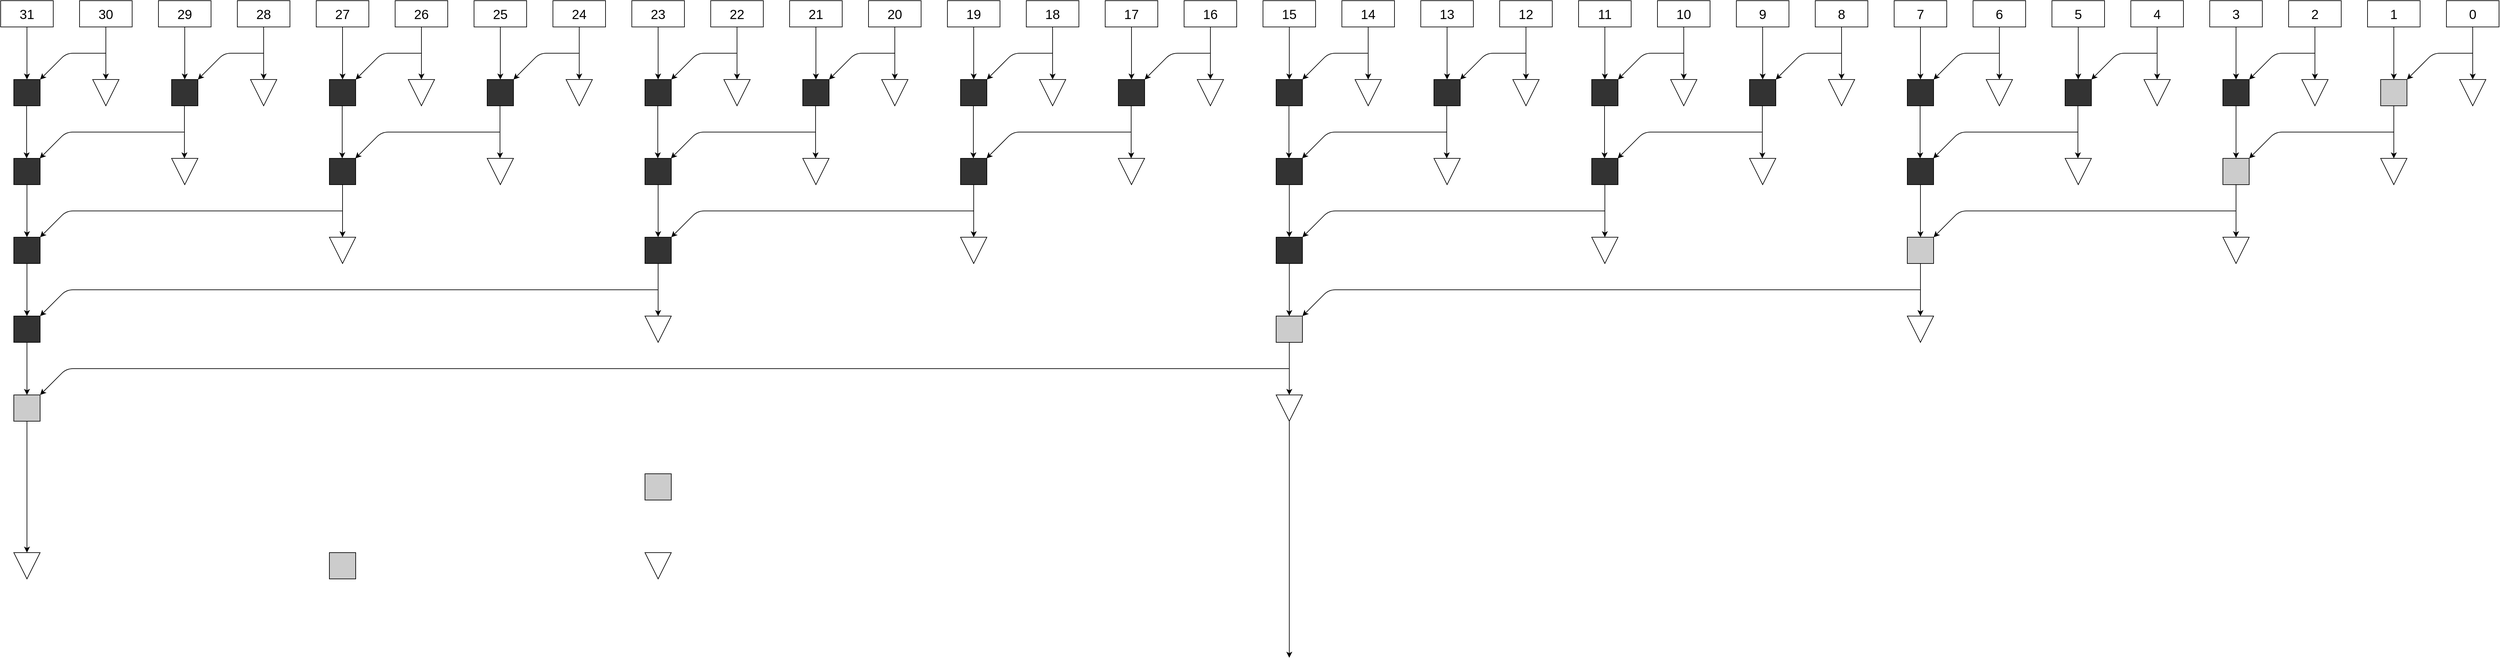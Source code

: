 <mxfile version="12.9.6" type="github">
  <diagram id="RCCBKHZfpEDbx3k7PhJU" name="Page-1">
    <mxGraphModel dx="4265" dy="457" grid="1" gridSize="10" guides="1" tooltips="1" connect="1" arrows="1" fold="1" page="1" pageScale="1" pageWidth="850" pageHeight="1100" math="0" shadow="0">
      <root>
        <mxCell id="0" />
        <mxCell id="1" parent="0" />
        <mxCell id="GLs9wwnoJWoWIzgxKCds-161" style="edgeStyle=orthogonalEdgeStyle;rounded=0;orthogonalLoop=1;jettySize=auto;html=1;exitX=0.5;exitY=1;exitDx=0;exitDy=0;entryX=0;entryY=0.5;entryDx=0;entryDy=0;fontSize=20;" edge="1" parent="1" source="GLs9wwnoJWoWIzgxKCds-2" target="GLs9wwnoJWoWIzgxKCds-4">
          <mxGeometry relative="1" as="geometry" />
        </mxCell>
        <mxCell id="GLs9wwnoJWoWIzgxKCds-2" value="0" style="rounded=0;whiteSpace=wrap;html=1;fontSize=20;" vertex="1" parent="1">
          <mxGeometry x="680" y="80" width="80" height="40" as="geometry" />
        </mxCell>
        <mxCell id="GLs9wwnoJWoWIzgxKCds-229" style="edgeStyle=orthogonalEdgeStyle;rounded=0;orthogonalLoop=1;jettySize=auto;html=1;exitX=0.5;exitY=1;exitDx=0;exitDy=0;fontSize=20;" edge="1" parent="1" source="GLs9wwnoJWoWIzgxKCds-3" target="GLs9wwnoJWoWIzgxKCds-109">
          <mxGeometry relative="1" as="geometry" />
        </mxCell>
        <mxCell id="GLs9wwnoJWoWIzgxKCds-3" value="" style="whiteSpace=wrap;html=1;aspect=fixed;fillColor=#CCCCCC;" vertex="1" parent="1">
          <mxGeometry x="580" y="200" width="40" height="40" as="geometry" />
        </mxCell>
        <mxCell id="GLs9wwnoJWoWIzgxKCds-4" value="" style="triangle;whiteSpace=wrap;html=1;direction=south;" vertex="1" parent="1">
          <mxGeometry x="700" y="200" width="40" height="40" as="geometry" />
        </mxCell>
        <mxCell id="GLs9wwnoJWoWIzgxKCds-230" style="edgeStyle=orthogonalEdgeStyle;rounded=0;orthogonalLoop=1;jettySize=auto;html=1;exitX=0.5;exitY=1;exitDx=0;exitDy=0;fontSize=20;" edge="1" parent="1" source="GLs9wwnoJWoWIzgxKCds-6" target="GLs9wwnoJWoWIzgxKCds-110">
          <mxGeometry relative="1" as="geometry" />
        </mxCell>
        <mxCell id="GLs9wwnoJWoWIzgxKCds-6" value="" style="whiteSpace=wrap;html=1;aspect=fixed;fillColor=#333333;" vertex="1" parent="1">
          <mxGeometry x="340" y="200" width="40" height="40" as="geometry" />
        </mxCell>
        <mxCell id="GLs9wwnoJWoWIzgxKCds-162" style="edgeStyle=orthogonalEdgeStyle;rounded=0;orthogonalLoop=1;jettySize=auto;html=1;exitX=0.5;exitY=1;exitDx=0;exitDy=0;entryX=0.5;entryY=0;entryDx=0;entryDy=0;fontSize=20;" edge="1" parent="1" source="GLs9wwnoJWoWIzgxKCds-12" target="GLs9wwnoJWoWIzgxKCds-3">
          <mxGeometry relative="1" as="geometry" />
        </mxCell>
        <mxCell id="GLs9wwnoJWoWIzgxKCds-12" value="1" style="rounded=0;whiteSpace=wrap;html=1;fontSize=20;" vertex="1" parent="1">
          <mxGeometry x="560" y="80" width="80" height="40" as="geometry" />
        </mxCell>
        <mxCell id="GLs9wwnoJWoWIzgxKCds-13" value="2" style="rounded=0;whiteSpace=wrap;html=1;fontSize=20;" vertex="1" parent="1">
          <mxGeometry x="440" y="80" width="80" height="40" as="geometry" />
        </mxCell>
        <mxCell id="GLs9wwnoJWoWIzgxKCds-14" value="3" style="rounded=0;whiteSpace=wrap;html=1;fontSize=20;" vertex="1" parent="1">
          <mxGeometry x="320" y="80" width="80" height="40" as="geometry" />
        </mxCell>
        <mxCell id="GLs9wwnoJWoWIzgxKCds-15" value="4" style="rounded=0;whiteSpace=wrap;html=1;fontSize=20;" vertex="1" parent="1">
          <mxGeometry x="200" y="80" width="80" height="40" as="geometry" />
        </mxCell>
        <mxCell id="GLs9wwnoJWoWIzgxKCds-16" value="5" style="rounded=0;whiteSpace=wrap;html=1;fontSize=20;" vertex="1" parent="1">
          <mxGeometry x="80" y="80" width="80" height="40" as="geometry" />
        </mxCell>
        <mxCell id="GLs9wwnoJWoWIzgxKCds-17" value="6" style="rounded=0;whiteSpace=wrap;html=1;fontSize=20;" vertex="1" parent="1">
          <mxGeometry x="-40" y="80" width="80" height="40" as="geometry" />
        </mxCell>
        <mxCell id="GLs9wwnoJWoWIzgxKCds-18" value="7" style="rounded=0;whiteSpace=wrap;html=1;fontSize=20;" vertex="1" parent="1">
          <mxGeometry x="-160" y="80" width="80" height="40" as="geometry" />
        </mxCell>
        <mxCell id="GLs9wwnoJWoWIzgxKCds-19" value="8" style="rounded=0;whiteSpace=wrap;html=1;fontSize=20;" vertex="1" parent="1">
          <mxGeometry x="-280" y="80" width="80" height="40" as="geometry" />
        </mxCell>
        <mxCell id="GLs9wwnoJWoWIzgxKCds-20" value="9" style="rounded=0;whiteSpace=wrap;html=1;fontSize=20;" vertex="1" parent="1">
          <mxGeometry x="-400" y="80" width="80" height="40" as="geometry" />
        </mxCell>
        <mxCell id="GLs9wwnoJWoWIzgxKCds-21" value="10" style="rounded=0;whiteSpace=wrap;html=1;fontSize=20;" vertex="1" parent="1">
          <mxGeometry x="-520" y="80" width="80" height="40" as="geometry" />
        </mxCell>
        <mxCell id="GLs9wwnoJWoWIzgxKCds-22" value="11" style="rounded=0;whiteSpace=wrap;html=1;fontSize=20;" vertex="1" parent="1">
          <mxGeometry x="-640" y="80" width="80" height="40" as="geometry" />
        </mxCell>
        <mxCell id="GLs9wwnoJWoWIzgxKCds-23" value="12" style="rounded=0;whiteSpace=wrap;html=1;fontSize=20;" vertex="1" parent="1">
          <mxGeometry x="-760" y="80" width="80" height="40" as="geometry" />
        </mxCell>
        <mxCell id="GLs9wwnoJWoWIzgxKCds-24" value="13" style="rounded=0;whiteSpace=wrap;html=1;fontSize=20;" vertex="1" parent="1">
          <mxGeometry x="-880" y="80" width="80" height="40" as="geometry" />
        </mxCell>
        <mxCell id="GLs9wwnoJWoWIzgxKCds-25" value="14" style="rounded=0;whiteSpace=wrap;html=1;fontSize=20;" vertex="1" parent="1">
          <mxGeometry x="-1000" y="80" width="80" height="40" as="geometry" />
        </mxCell>
        <mxCell id="GLs9wwnoJWoWIzgxKCds-26" value="15" style="rounded=0;whiteSpace=wrap;html=1;fontSize=20;" vertex="1" parent="1">
          <mxGeometry x="-1120" y="80" width="80" height="40" as="geometry" />
        </mxCell>
        <mxCell id="GLs9wwnoJWoWIzgxKCds-27" value="16" style="rounded=0;whiteSpace=wrap;html=1;fontSize=20;" vertex="1" parent="1">
          <mxGeometry x="-1240" y="80" width="80" height="40" as="geometry" />
        </mxCell>
        <mxCell id="GLs9wwnoJWoWIzgxKCds-28" value="17" style="rounded=0;whiteSpace=wrap;html=1;fontSize=20;" vertex="1" parent="1">
          <mxGeometry x="-1360" y="80" width="80" height="40" as="geometry" />
        </mxCell>
        <mxCell id="GLs9wwnoJWoWIzgxKCds-29" value="18" style="rounded=0;whiteSpace=wrap;html=1;fontSize=20;" vertex="1" parent="1">
          <mxGeometry x="-1480" y="80" width="80" height="40" as="geometry" />
        </mxCell>
        <mxCell id="GLs9wwnoJWoWIzgxKCds-30" value="19" style="rounded=0;whiteSpace=wrap;html=1;fontSize=20;" vertex="1" parent="1">
          <mxGeometry x="-1600" y="80" width="80" height="40" as="geometry" />
        </mxCell>
        <mxCell id="GLs9wwnoJWoWIzgxKCds-31" value="20" style="rounded=0;whiteSpace=wrap;html=1;fontSize=20;" vertex="1" parent="1">
          <mxGeometry x="-1720" y="80" width="80" height="40" as="geometry" />
        </mxCell>
        <mxCell id="GLs9wwnoJWoWIzgxKCds-32" value="21" style="rounded=0;whiteSpace=wrap;html=1;fontSize=20;" vertex="1" parent="1">
          <mxGeometry x="-1840" y="80" width="80" height="40" as="geometry" />
        </mxCell>
        <mxCell id="GLs9wwnoJWoWIzgxKCds-33" value="22" style="rounded=0;whiteSpace=wrap;html=1;fontSize=20;" vertex="1" parent="1">
          <mxGeometry x="-1960" y="80" width="80" height="40" as="geometry" />
        </mxCell>
        <mxCell id="GLs9wwnoJWoWIzgxKCds-34" value="23" style="rounded=0;whiteSpace=wrap;html=1;fontSize=20;" vertex="1" parent="1">
          <mxGeometry x="-2080" y="80" width="80" height="40" as="geometry" />
        </mxCell>
        <mxCell id="GLs9wwnoJWoWIzgxKCds-35" value="24" style="rounded=0;whiteSpace=wrap;html=1;fontSize=20;" vertex="1" parent="1">
          <mxGeometry x="-2200" y="80" width="80" height="40" as="geometry" />
        </mxCell>
        <mxCell id="GLs9wwnoJWoWIzgxKCds-36" value="25" style="rounded=0;whiteSpace=wrap;html=1;fontSize=20;" vertex="1" parent="1">
          <mxGeometry x="-2320" y="80" width="80" height="40" as="geometry" />
        </mxCell>
        <mxCell id="GLs9wwnoJWoWIzgxKCds-37" value="26" style="rounded=0;whiteSpace=wrap;html=1;fontSize=20;" vertex="1" parent="1">
          <mxGeometry x="-2440" y="80" width="80" height="40" as="geometry" />
        </mxCell>
        <mxCell id="GLs9wwnoJWoWIzgxKCds-38" value="27" style="rounded=0;whiteSpace=wrap;html=1;fontSize=20;" vertex="1" parent="1">
          <mxGeometry x="-2560" y="80" width="80" height="40" as="geometry" />
        </mxCell>
        <mxCell id="GLs9wwnoJWoWIzgxKCds-39" value="28" style="rounded=0;whiteSpace=wrap;html=1;fontSize=20;" vertex="1" parent="1">
          <mxGeometry x="-2680" y="80" width="80" height="40" as="geometry" />
        </mxCell>
        <mxCell id="GLs9wwnoJWoWIzgxKCds-40" value="29" style="rounded=0;whiteSpace=wrap;html=1;fontSize=20;" vertex="1" parent="1">
          <mxGeometry x="-2800" y="80" width="80" height="40" as="geometry" />
        </mxCell>
        <mxCell id="GLs9wwnoJWoWIzgxKCds-41" value="30" style="rounded=0;whiteSpace=wrap;html=1;fontSize=20;" vertex="1" parent="1">
          <mxGeometry x="-2920" y="80" width="80" height="40" as="geometry" />
        </mxCell>
        <mxCell id="GLs9wwnoJWoWIzgxKCds-42" value="31" style="rounded=0;whiteSpace=wrap;html=1;fontSize=20;" vertex="1" parent="1">
          <mxGeometry x="-3040" y="80" width="80" height="40" as="geometry" />
        </mxCell>
        <mxCell id="GLs9wwnoJWoWIzgxKCds-76" value="" style="triangle;whiteSpace=wrap;html=1;direction=south;" vertex="1" parent="1">
          <mxGeometry x="460" y="200" width="40" height="40" as="geometry" />
        </mxCell>
        <mxCell id="GLs9wwnoJWoWIzgxKCds-77" value="" style="whiteSpace=wrap;html=1;aspect=fixed;fillColor=#333333;" vertex="1" parent="1">
          <mxGeometry x="100" y="200" width="40" height="40" as="geometry" />
        </mxCell>
        <mxCell id="GLs9wwnoJWoWIzgxKCds-78" value="" style="triangle;whiteSpace=wrap;html=1;direction=south;" vertex="1" parent="1">
          <mxGeometry x="220" y="200" width="40" height="40" as="geometry" />
        </mxCell>
        <mxCell id="GLs9wwnoJWoWIzgxKCds-79" value="" style="whiteSpace=wrap;html=1;aspect=fixed;fillColor=#333333;" vertex="1" parent="1">
          <mxGeometry x="-140" y="200" width="40" height="40" as="geometry" />
        </mxCell>
        <mxCell id="GLs9wwnoJWoWIzgxKCds-80" value="" style="triangle;whiteSpace=wrap;html=1;direction=south;" vertex="1" parent="1">
          <mxGeometry x="-20" y="200" width="40" height="40" as="geometry" />
        </mxCell>
        <mxCell id="GLs9wwnoJWoWIzgxKCds-81" value="" style="whiteSpace=wrap;html=1;aspect=fixed;fillColor=#333333;" vertex="1" parent="1">
          <mxGeometry x="-380" y="200" width="40" height="40" as="geometry" />
        </mxCell>
        <mxCell id="GLs9wwnoJWoWIzgxKCds-82" value="" style="triangle;whiteSpace=wrap;html=1;direction=south;" vertex="1" parent="1">
          <mxGeometry x="-260" y="200" width="40" height="40" as="geometry" />
        </mxCell>
        <mxCell id="GLs9wwnoJWoWIzgxKCds-83" value="" style="whiteSpace=wrap;html=1;aspect=fixed;fillColor=#333333;" vertex="1" parent="1">
          <mxGeometry x="-620" y="200" width="40" height="40" as="geometry" />
        </mxCell>
        <mxCell id="GLs9wwnoJWoWIzgxKCds-84" value="" style="triangle;whiteSpace=wrap;html=1;direction=south;" vertex="1" parent="1">
          <mxGeometry x="-500" y="200" width="40" height="40" as="geometry" />
        </mxCell>
        <mxCell id="GLs9wwnoJWoWIzgxKCds-85" value="" style="whiteSpace=wrap;html=1;aspect=fixed;fillColor=#333333;" vertex="1" parent="1">
          <mxGeometry x="-860" y="200" width="40" height="40" as="geometry" />
        </mxCell>
        <mxCell id="GLs9wwnoJWoWIzgxKCds-86" value="" style="triangle;whiteSpace=wrap;html=1;direction=south;" vertex="1" parent="1">
          <mxGeometry x="-740" y="200" width="40" height="40" as="geometry" />
        </mxCell>
        <mxCell id="GLs9wwnoJWoWIzgxKCds-87" value="" style="whiteSpace=wrap;html=1;aspect=fixed;fillColor=#333333;" vertex="1" parent="1">
          <mxGeometry x="-1100" y="200" width="40" height="40" as="geometry" />
        </mxCell>
        <mxCell id="GLs9wwnoJWoWIzgxKCds-88" value="" style="triangle;whiteSpace=wrap;html=1;direction=south;" vertex="1" parent="1">
          <mxGeometry x="-980" y="200" width="40" height="40" as="geometry" />
        </mxCell>
        <mxCell id="GLs9wwnoJWoWIzgxKCds-89" value="" style="whiteSpace=wrap;html=1;aspect=fixed;fillColor=#333333;" vertex="1" parent="1">
          <mxGeometry x="-1340" y="200" width="40" height="40" as="geometry" />
        </mxCell>
        <mxCell id="GLs9wwnoJWoWIzgxKCds-90" value="" style="triangle;whiteSpace=wrap;html=1;direction=south;" vertex="1" parent="1">
          <mxGeometry x="-1220" y="200" width="40" height="40" as="geometry" />
        </mxCell>
        <mxCell id="GLs9wwnoJWoWIzgxKCds-91" value="" style="whiteSpace=wrap;html=1;aspect=fixed;fillColor=#333333;" vertex="1" parent="1">
          <mxGeometry x="-1580" y="200" width="40" height="40" as="geometry" />
        </mxCell>
        <mxCell id="GLs9wwnoJWoWIzgxKCds-92" value="" style="triangle;whiteSpace=wrap;html=1;direction=south;" vertex="1" parent="1">
          <mxGeometry x="-1460" y="200" width="40" height="40" as="geometry" />
        </mxCell>
        <mxCell id="GLs9wwnoJWoWIzgxKCds-93" value="" style="whiteSpace=wrap;html=1;aspect=fixed;fillColor=#333333;" vertex="1" parent="1">
          <mxGeometry x="-1820" y="200" width="40" height="40" as="geometry" />
        </mxCell>
        <mxCell id="GLs9wwnoJWoWIzgxKCds-94" value="" style="triangle;whiteSpace=wrap;html=1;direction=south;" vertex="1" parent="1">
          <mxGeometry x="-1700" y="200" width="40" height="40" as="geometry" />
        </mxCell>
        <mxCell id="GLs9wwnoJWoWIzgxKCds-95" value="" style="whiteSpace=wrap;html=1;aspect=fixed;fillColor=#333333;" vertex="1" parent="1">
          <mxGeometry x="-2060" y="200" width="40" height="40" as="geometry" />
        </mxCell>
        <mxCell id="GLs9wwnoJWoWIzgxKCds-96" value="" style="triangle;whiteSpace=wrap;html=1;direction=south;" vertex="1" parent="1">
          <mxGeometry x="-1940" y="200" width="40" height="40" as="geometry" />
        </mxCell>
        <mxCell id="GLs9wwnoJWoWIzgxKCds-97" value="" style="whiteSpace=wrap;html=1;aspect=fixed;fillColor=#333333;" vertex="1" parent="1">
          <mxGeometry x="-2300" y="200" width="40" height="40" as="geometry" />
        </mxCell>
        <mxCell id="GLs9wwnoJWoWIzgxKCds-98" value="" style="triangle;whiteSpace=wrap;html=1;direction=south;" vertex="1" parent="1">
          <mxGeometry x="-2180" y="200" width="40" height="40" as="geometry" />
        </mxCell>
        <mxCell id="GLs9wwnoJWoWIzgxKCds-99" value="" style="whiteSpace=wrap;html=1;aspect=fixed;fillColor=#333333;" vertex="1" parent="1">
          <mxGeometry x="-2540" y="200" width="40" height="40" as="geometry" />
        </mxCell>
        <mxCell id="GLs9wwnoJWoWIzgxKCds-100" value="" style="triangle;whiteSpace=wrap;html=1;direction=south;" vertex="1" parent="1">
          <mxGeometry x="-2420" y="200" width="40" height="40" as="geometry" />
        </mxCell>
        <mxCell id="GLs9wwnoJWoWIzgxKCds-101" value="" style="whiteSpace=wrap;html=1;aspect=fixed;fillColor=#333333;" vertex="1" parent="1">
          <mxGeometry x="-2780" y="200" width="40" height="40" as="geometry" />
        </mxCell>
        <mxCell id="GLs9wwnoJWoWIzgxKCds-102" value="" style="triangle;whiteSpace=wrap;html=1;direction=south;" vertex="1" parent="1">
          <mxGeometry x="-2660" y="200" width="40" height="40" as="geometry" />
        </mxCell>
        <mxCell id="GLs9wwnoJWoWIzgxKCds-103" value="" style="whiteSpace=wrap;html=1;aspect=fixed;fillColor=#333333;" vertex="1" parent="1">
          <mxGeometry x="-3020" y="200" width="40" height="40" as="geometry" />
        </mxCell>
        <mxCell id="GLs9wwnoJWoWIzgxKCds-104" value="" style="triangle;whiteSpace=wrap;html=1;direction=south;" vertex="1" parent="1">
          <mxGeometry x="-2900" y="200" width="40" height="40" as="geometry" />
        </mxCell>
        <mxCell id="GLs9wwnoJWoWIzgxKCds-109" value="" style="triangle;whiteSpace=wrap;html=1;direction=south;" vertex="1" parent="1">
          <mxGeometry x="580" y="320" width="40" height="40" as="geometry" />
        </mxCell>
        <mxCell id="GLs9wwnoJWoWIzgxKCds-260" style="edgeStyle=orthogonalEdgeStyle;rounded=0;orthogonalLoop=1;jettySize=auto;html=1;exitX=0.5;exitY=1;exitDx=0;exitDy=0;entryX=0;entryY=0.5;entryDx=0;entryDy=0;fontSize=20;" edge="1" parent="1" source="GLs9wwnoJWoWIzgxKCds-110" target="GLs9wwnoJWoWIzgxKCds-221">
          <mxGeometry relative="1" as="geometry" />
        </mxCell>
        <mxCell id="GLs9wwnoJWoWIzgxKCds-110" value="" style="whiteSpace=wrap;html=1;aspect=fixed;fillColor=#CCCCCC;" vertex="1" parent="1">
          <mxGeometry x="340" y="320" width="40" height="40" as="geometry" />
        </mxCell>
        <mxCell id="GLs9wwnoJWoWIzgxKCds-111" value="" style="triangle;whiteSpace=wrap;html=1;direction=south;" vertex="1" parent="1">
          <mxGeometry x="100" y="320" width="40" height="40" as="geometry" />
        </mxCell>
        <mxCell id="GLs9wwnoJWoWIzgxKCds-259" style="edgeStyle=orthogonalEdgeStyle;rounded=0;orthogonalLoop=1;jettySize=auto;html=1;exitX=0.5;exitY=1;exitDx=0;exitDy=0;entryX=0.5;entryY=0;entryDx=0;entryDy=0;fontSize=20;" edge="1" parent="1" source="GLs9wwnoJWoWIzgxKCds-112" target="GLs9wwnoJWoWIzgxKCds-222">
          <mxGeometry relative="1" as="geometry" />
        </mxCell>
        <mxCell id="GLs9wwnoJWoWIzgxKCds-112" value="" style="whiteSpace=wrap;html=1;aspect=fixed;fillColor=#333333;" vertex="1" parent="1">
          <mxGeometry x="-140" y="320" width="40" height="40" as="geometry" />
        </mxCell>
        <mxCell id="GLs9wwnoJWoWIzgxKCds-163" value="" style="endArrow=classic;html=1;fontSize=20;entryX=1;entryY=0;entryDx=0;entryDy=0;" edge="1" parent="1" target="GLs9wwnoJWoWIzgxKCds-3">
          <mxGeometry width="50" height="50" relative="1" as="geometry">
            <mxPoint x="720" y="160" as="sourcePoint" />
            <mxPoint x="700" y="250" as="targetPoint" />
            <Array as="points">
              <mxPoint x="660" y="160" />
            </Array>
          </mxGeometry>
        </mxCell>
        <mxCell id="GLs9wwnoJWoWIzgxKCds-164" style="edgeStyle=orthogonalEdgeStyle;rounded=0;orthogonalLoop=1;jettySize=auto;html=1;exitX=0.5;exitY=1;exitDx=0;exitDy=0;entryX=0;entryY=0.5;entryDx=0;entryDy=0;fontSize=20;" edge="1" parent="1">
          <mxGeometry relative="1" as="geometry">
            <mxPoint x="480" y="120" as="sourcePoint" />
            <mxPoint x="480" y="200" as="targetPoint" />
          </mxGeometry>
        </mxCell>
        <mxCell id="GLs9wwnoJWoWIzgxKCds-165" style="edgeStyle=orthogonalEdgeStyle;rounded=0;orthogonalLoop=1;jettySize=auto;html=1;exitX=0.5;exitY=1;exitDx=0;exitDy=0;entryX=0.5;entryY=0;entryDx=0;entryDy=0;fontSize=20;" edge="1" parent="1">
          <mxGeometry relative="1" as="geometry">
            <mxPoint x="360" y="120" as="sourcePoint" />
            <mxPoint x="360" y="200" as="targetPoint" />
          </mxGeometry>
        </mxCell>
        <mxCell id="GLs9wwnoJWoWIzgxKCds-166" value="" style="endArrow=classic;html=1;fontSize=20;entryX=1;entryY=0;entryDx=0;entryDy=0;" edge="1" parent="1">
          <mxGeometry width="50" height="50" relative="1" as="geometry">
            <mxPoint x="480" y="160" as="sourcePoint" />
            <mxPoint x="380" y="200" as="targetPoint" />
            <Array as="points">
              <mxPoint x="420" y="160" />
            </Array>
          </mxGeometry>
        </mxCell>
        <mxCell id="GLs9wwnoJWoWIzgxKCds-167" style="edgeStyle=orthogonalEdgeStyle;rounded=0;orthogonalLoop=1;jettySize=auto;html=1;exitX=0.5;exitY=1;exitDx=0;exitDy=0;entryX=0;entryY=0.5;entryDx=0;entryDy=0;fontSize=20;" edge="1" parent="1">
          <mxGeometry relative="1" as="geometry">
            <mxPoint x="240" y="120" as="sourcePoint" />
            <mxPoint x="240" y="200" as="targetPoint" />
          </mxGeometry>
        </mxCell>
        <mxCell id="GLs9wwnoJWoWIzgxKCds-168" style="edgeStyle=orthogonalEdgeStyle;rounded=0;orthogonalLoop=1;jettySize=auto;html=1;exitX=0.5;exitY=1;exitDx=0;exitDy=0;entryX=0.5;entryY=0;entryDx=0;entryDy=0;fontSize=20;" edge="1" parent="1">
          <mxGeometry relative="1" as="geometry">
            <mxPoint x="120" y="120" as="sourcePoint" />
            <mxPoint x="120" y="200" as="targetPoint" />
          </mxGeometry>
        </mxCell>
        <mxCell id="GLs9wwnoJWoWIzgxKCds-169" value="" style="endArrow=classic;html=1;fontSize=20;entryX=1;entryY=0;entryDx=0;entryDy=0;" edge="1" parent="1">
          <mxGeometry width="50" height="50" relative="1" as="geometry">
            <mxPoint x="240" y="160" as="sourcePoint" />
            <mxPoint x="140" y="200" as="targetPoint" />
            <Array as="points">
              <mxPoint x="180" y="160" />
            </Array>
          </mxGeometry>
        </mxCell>
        <mxCell id="GLs9wwnoJWoWIzgxKCds-170" style="edgeStyle=orthogonalEdgeStyle;rounded=0;orthogonalLoop=1;jettySize=auto;html=1;exitX=0.5;exitY=1;exitDx=0;exitDy=0;entryX=0;entryY=0.5;entryDx=0;entryDy=0;fontSize=20;" edge="1" parent="1">
          <mxGeometry relative="1" as="geometry">
            <mxPoint y="120" as="sourcePoint" />
            <mxPoint y="200" as="targetPoint" />
          </mxGeometry>
        </mxCell>
        <mxCell id="GLs9wwnoJWoWIzgxKCds-171" style="edgeStyle=orthogonalEdgeStyle;rounded=0;orthogonalLoop=1;jettySize=auto;html=1;exitX=0.5;exitY=1;exitDx=0;exitDy=0;entryX=0.5;entryY=0;entryDx=0;entryDy=0;fontSize=20;" edge="1" parent="1">
          <mxGeometry relative="1" as="geometry">
            <mxPoint x="-120.0" y="120" as="sourcePoint" />
            <mxPoint x="-120.0" y="200" as="targetPoint" />
          </mxGeometry>
        </mxCell>
        <mxCell id="GLs9wwnoJWoWIzgxKCds-172" value="" style="endArrow=classic;html=1;fontSize=20;entryX=1;entryY=0;entryDx=0;entryDy=0;" edge="1" parent="1">
          <mxGeometry width="50" height="50" relative="1" as="geometry">
            <mxPoint y="160" as="sourcePoint" />
            <mxPoint x="-100.0" y="200" as="targetPoint" />
            <Array as="points">
              <mxPoint x="-60" y="160" />
            </Array>
          </mxGeometry>
        </mxCell>
        <mxCell id="GLs9wwnoJWoWIzgxKCds-173" style="edgeStyle=orthogonalEdgeStyle;rounded=0;orthogonalLoop=1;jettySize=auto;html=1;exitX=0.5;exitY=1;exitDx=0;exitDy=0;entryX=0;entryY=0.5;entryDx=0;entryDy=0;fontSize=20;" edge="1" parent="1">
          <mxGeometry relative="1" as="geometry">
            <mxPoint x="-240" y="120" as="sourcePoint" />
            <mxPoint x="-240" y="200" as="targetPoint" />
          </mxGeometry>
        </mxCell>
        <mxCell id="GLs9wwnoJWoWIzgxKCds-174" style="edgeStyle=orthogonalEdgeStyle;rounded=0;orthogonalLoop=1;jettySize=auto;html=1;exitX=0.5;exitY=1;exitDx=0;exitDy=0;entryX=0.5;entryY=0;entryDx=0;entryDy=0;fontSize=20;" edge="1" parent="1">
          <mxGeometry relative="1" as="geometry">
            <mxPoint x="-360.0" y="120" as="sourcePoint" />
            <mxPoint x="-360.0" y="200" as="targetPoint" />
          </mxGeometry>
        </mxCell>
        <mxCell id="GLs9wwnoJWoWIzgxKCds-175" value="" style="endArrow=classic;html=1;fontSize=20;entryX=1;entryY=0;entryDx=0;entryDy=0;" edge="1" parent="1">
          <mxGeometry width="50" height="50" relative="1" as="geometry">
            <mxPoint x="-240" y="160" as="sourcePoint" />
            <mxPoint x="-340.0" y="200" as="targetPoint" />
            <Array as="points">
              <mxPoint x="-300" y="160" />
            </Array>
          </mxGeometry>
        </mxCell>
        <mxCell id="GLs9wwnoJWoWIzgxKCds-176" style="edgeStyle=orthogonalEdgeStyle;rounded=0;orthogonalLoop=1;jettySize=auto;html=1;exitX=0.5;exitY=1;exitDx=0;exitDy=0;entryX=0;entryY=0.5;entryDx=0;entryDy=0;fontSize=20;" edge="1" parent="1">
          <mxGeometry relative="1" as="geometry">
            <mxPoint x="-480" y="120" as="sourcePoint" />
            <mxPoint x="-480" y="200" as="targetPoint" />
          </mxGeometry>
        </mxCell>
        <mxCell id="GLs9wwnoJWoWIzgxKCds-177" style="edgeStyle=orthogonalEdgeStyle;rounded=0;orthogonalLoop=1;jettySize=auto;html=1;exitX=0.5;exitY=1;exitDx=0;exitDy=0;entryX=0.5;entryY=0;entryDx=0;entryDy=0;fontSize=20;" edge="1" parent="1">
          <mxGeometry relative="1" as="geometry">
            <mxPoint x="-600.0" y="120" as="sourcePoint" />
            <mxPoint x="-600.0" y="200" as="targetPoint" />
          </mxGeometry>
        </mxCell>
        <mxCell id="GLs9wwnoJWoWIzgxKCds-178" value="" style="endArrow=classic;html=1;fontSize=20;entryX=1;entryY=0;entryDx=0;entryDy=0;" edge="1" parent="1">
          <mxGeometry width="50" height="50" relative="1" as="geometry">
            <mxPoint x="-480" y="160" as="sourcePoint" />
            <mxPoint x="-580.0" y="200" as="targetPoint" />
            <Array as="points">
              <mxPoint x="-540" y="160" />
            </Array>
          </mxGeometry>
        </mxCell>
        <mxCell id="GLs9wwnoJWoWIzgxKCds-179" style="edgeStyle=orthogonalEdgeStyle;rounded=0;orthogonalLoop=1;jettySize=auto;html=1;exitX=0.5;exitY=1;exitDx=0;exitDy=0;entryX=0;entryY=0.5;entryDx=0;entryDy=0;fontSize=20;" edge="1" parent="1">
          <mxGeometry relative="1" as="geometry">
            <mxPoint x="-720" y="120" as="sourcePoint" />
            <mxPoint x="-720" y="200" as="targetPoint" />
          </mxGeometry>
        </mxCell>
        <mxCell id="GLs9wwnoJWoWIzgxKCds-180" style="edgeStyle=orthogonalEdgeStyle;rounded=0;orthogonalLoop=1;jettySize=auto;html=1;exitX=0.5;exitY=1;exitDx=0;exitDy=0;entryX=0.5;entryY=0;entryDx=0;entryDy=0;fontSize=20;" edge="1" parent="1">
          <mxGeometry relative="1" as="geometry">
            <mxPoint x="-840.0" y="120" as="sourcePoint" />
            <mxPoint x="-840.0" y="200" as="targetPoint" />
          </mxGeometry>
        </mxCell>
        <mxCell id="GLs9wwnoJWoWIzgxKCds-181" value="" style="endArrow=classic;html=1;fontSize=20;entryX=1;entryY=0;entryDx=0;entryDy=0;" edge="1" parent="1">
          <mxGeometry width="50" height="50" relative="1" as="geometry">
            <mxPoint x="-720" y="160" as="sourcePoint" />
            <mxPoint x="-820.0" y="200" as="targetPoint" />
            <Array as="points">
              <mxPoint x="-780" y="160" />
            </Array>
          </mxGeometry>
        </mxCell>
        <mxCell id="GLs9wwnoJWoWIzgxKCds-182" style="edgeStyle=orthogonalEdgeStyle;rounded=0;orthogonalLoop=1;jettySize=auto;html=1;exitX=0.5;exitY=1;exitDx=0;exitDy=0;entryX=0;entryY=0.5;entryDx=0;entryDy=0;fontSize=20;" edge="1" parent="1">
          <mxGeometry relative="1" as="geometry">
            <mxPoint x="-2160" y="120" as="sourcePoint" />
            <mxPoint x="-2160" y="200" as="targetPoint" />
          </mxGeometry>
        </mxCell>
        <mxCell id="GLs9wwnoJWoWIzgxKCds-183" style="edgeStyle=orthogonalEdgeStyle;rounded=0;orthogonalLoop=1;jettySize=auto;html=1;exitX=0.5;exitY=1;exitDx=0;exitDy=0;entryX=0.5;entryY=0;entryDx=0;entryDy=0;fontSize=20;" edge="1" parent="1">
          <mxGeometry relative="1" as="geometry">
            <mxPoint x="-2280" y="120" as="sourcePoint" />
            <mxPoint x="-2280" y="200" as="targetPoint" />
          </mxGeometry>
        </mxCell>
        <mxCell id="GLs9wwnoJWoWIzgxKCds-184" value="" style="endArrow=classic;html=1;fontSize=20;entryX=1;entryY=0;entryDx=0;entryDy=0;" edge="1" parent="1">
          <mxGeometry width="50" height="50" relative="1" as="geometry">
            <mxPoint x="-2160" y="160" as="sourcePoint" />
            <mxPoint x="-2260" y="200" as="targetPoint" />
            <Array as="points">
              <mxPoint x="-2220" y="160" />
            </Array>
          </mxGeometry>
        </mxCell>
        <mxCell id="GLs9wwnoJWoWIzgxKCds-185" style="edgeStyle=orthogonalEdgeStyle;rounded=0;orthogonalLoop=1;jettySize=auto;html=1;exitX=0.5;exitY=1;exitDx=0;exitDy=0;entryX=0;entryY=0.5;entryDx=0;entryDy=0;fontSize=20;" edge="1" parent="1">
          <mxGeometry relative="1" as="geometry">
            <mxPoint x="-2400" y="120" as="sourcePoint" />
            <mxPoint x="-2400" y="200" as="targetPoint" />
          </mxGeometry>
        </mxCell>
        <mxCell id="GLs9wwnoJWoWIzgxKCds-186" style="edgeStyle=orthogonalEdgeStyle;rounded=0;orthogonalLoop=1;jettySize=auto;html=1;exitX=0.5;exitY=1;exitDx=0;exitDy=0;entryX=0.5;entryY=0;entryDx=0;entryDy=0;fontSize=20;" edge="1" parent="1">
          <mxGeometry relative="1" as="geometry">
            <mxPoint x="-2520" y="120" as="sourcePoint" />
            <mxPoint x="-2520" y="200" as="targetPoint" />
          </mxGeometry>
        </mxCell>
        <mxCell id="GLs9wwnoJWoWIzgxKCds-187" value="" style="endArrow=classic;html=1;fontSize=20;entryX=1;entryY=0;entryDx=0;entryDy=0;" edge="1" parent="1">
          <mxGeometry width="50" height="50" relative="1" as="geometry">
            <mxPoint x="-2400" y="160" as="sourcePoint" />
            <mxPoint x="-2500" y="200" as="targetPoint" />
            <Array as="points">
              <mxPoint x="-2460" y="160" />
            </Array>
          </mxGeometry>
        </mxCell>
        <mxCell id="GLs9wwnoJWoWIzgxKCds-188" style="edgeStyle=orthogonalEdgeStyle;rounded=0;orthogonalLoop=1;jettySize=auto;html=1;exitX=0.5;exitY=1;exitDx=0;exitDy=0;entryX=0;entryY=0.5;entryDx=0;entryDy=0;fontSize=20;" edge="1" parent="1">
          <mxGeometry relative="1" as="geometry">
            <mxPoint x="-2640" y="120" as="sourcePoint" />
            <mxPoint x="-2640" y="200" as="targetPoint" />
          </mxGeometry>
        </mxCell>
        <mxCell id="GLs9wwnoJWoWIzgxKCds-189" style="edgeStyle=orthogonalEdgeStyle;rounded=0;orthogonalLoop=1;jettySize=auto;html=1;exitX=0.5;exitY=1;exitDx=0;exitDy=0;entryX=0.5;entryY=0;entryDx=0;entryDy=0;fontSize=20;" edge="1" parent="1">
          <mxGeometry relative="1" as="geometry">
            <mxPoint x="-2760" y="120" as="sourcePoint" />
            <mxPoint x="-2760" y="200" as="targetPoint" />
          </mxGeometry>
        </mxCell>
        <mxCell id="GLs9wwnoJWoWIzgxKCds-190" value="" style="endArrow=classic;html=1;fontSize=20;entryX=1;entryY=0;entryDx=0;entryDy=0;" edge="1" parent="1">
          <mxGeometry width="50" height="50" relative="1" as="geometry">
            <mxPoint x="-2640" y="160" as="sourcePoint" />
            <mxPoint x="-2740" y="200" as="targetPoint" />
            <Array as="points">
              <mxPoint x="-2700" y="160" />
            </Array>
          </mxGeometry>
        </mxCell>
        <mxCell id="GLs9wwnoJWoWIzgxKCds-191" style="edgeStyle=orthogonalEdgeStyle;rounded=0;orthogonalLoop=1;jettySize=auto;html=1;exitX=0.5;exitY=1;exitDx=0;exitDy=0;entryX=0;entryY=0.5;entryDx=0;entryDy=0;fontSize=20;" edge="1" parent="1">
          <mxGeometry relative="1" as="geometry">
            <mxPoint x="-2880" y="120" as="sourcePoint" />
            <mxPoint x="-2880" y="200" as="targetPoint" />
          </mxGeometry>
        </mxCell>
        <mxCell id="GLs9wwnoJWoWIzgxKCds-192" style="edgeStyle=orthogonalEdgeStyle;rounded=0;orthogonalLoop=1;jettySize=auto;html=1;exitX=0.5;exitY=1;exitDx=0;exitDy=0;entryX=0.5;entryY=0;entryDx=0;entryDy=0;fontSize=20;" edge="1" parent="1">
          <mxGeometry relative="1" as="geometry">
            <mxPoint x="-3000" y="120" as="sourcePoint" />
            <mxPoint x="-3000" y="200" as="targetPoint" />
          </mxGeometry>
        </mxCell>
        <mxCell id="GLs9wwnoJWoWIzgxKCds-193" value="" style="endArrow=classic;html=1;fontSize=20;entryX=1;entryY=0;entryDx=0;entryDy=0;" edge="1" parent="1">
          <mxGeometry width="50" height="50" relative="1" as="geometry">
            <mxPoint x="-2880" y="160" as="sourcePoint" />
            <mxPoint x="-2980" y="200" as="targetPoint" />
            <Array as="points">
              <mxPoint x="-2940" y="160" />
            </Array>
          </mxGeometry>
        </mxCell>
        <mxCell id="GLs9wwnoJWoWIzgxKCds-194" style="edgeStyle=orthogonalEdgeStyle;rounded=0;orthogonalLoop=1;jettySize=auto;html=1;exitX=0.5;exitY=1;exitDx=0;exitDy=0;entryX=0;entryY=0.5;entryDx=0;entryDy=0;fontSize=20;" edge="1" parent="1">
          <mxGeometry relative="1" as="geometry">
            <mxPoint x="-960" y="120.0" as="sourcePoint" />
            <mxPoint x="-960" y="200" as="targetPoint" />
          </mxGeometry>
        </mxCell>
        <mxCell id="GLs9wwnoJWoWIzgxKCds-195" style="edgeStyle=orthogonalEdgeStyle;rounded=0;orthogonalLoop=1;jettySize=auto;html=1;exitX=0.5;exitY=1;exitDx=0;exitDy=0;entryX=0.5;entryY=0;entryDx=0;entryDy=0;fontSize=20;" edge="1" parent="1">
          <mxGeometry relative="1" as="geometry">
            <mxPoint x="-1080.0" y="120.0" as="sourcePoint" />
            <mxPoint x="-1080.0" y="200" as="targetPoint" />
          </mxGeometry>
        </mxCell>
        <mxCell id="GLs9wwnoJWoWIzgxKCds-196" value="" style="endArrow=classic;html=1;fontSize=20;entryX=1;entryY=0;entryDx=0;entryDy=0;" edge="1" parent="1">
          <mxGeometry width="50" height="50" relative="1" as="geometry">
            <mxPoint x="-960" y="160" as="sourcePoint" />
            <mxPoint x="-1060.0" y="200" as="targetPoint" />
            <Array as="points">
              <mxPoint x="-1020" y="160" />
            </Array>
          </mxGeometry>
        </mxCell>
        <mxCell id="GLs9wwnoJWoWIzgxKCds-197" style="edgeStyle=orthogonalEdgeStyle;rounded=0;orthogonalLoop=1;jettySize=auto;html=1;exitX=0.5;exitY=1;exitDx=0;exitDy=0;entryX=0;entryY=0.5;entryDx=0;entryDy=0;fontSize=20;" edge="1" parent="1">
          <mxGeometry relative="1" as="geometry">
            <mxPoint x="-1200" y="120.0" as="sourcePoint" />
            <mxPoint x="-1200" y="200" as="targetPoint" />
          </mxGeometry>
        </mxCell>
        <mxCell id="GLs9wwnoJWoWIzgxKCds-198" style="edgeStyle=orthogonalEdgeStyle;rounded=0;orthogonalLoop=1;jettySize=auto;html=1;exitX=0.5;exitY=1;exitDx=0;exitDy=0;entryX=0.5;entryY=0;entryDx=0;entryDy=0;fontSize=20;" edge="1" parent="1">
          <mxGeometry relative="1" as="geometry">
            <mxPoint x="-1320.0" y="120.0" as="sourcePoint" />
            <mxPoint x="-1320.0" y="200" as="targetPoint" />
          </mxGeometry>
        </mxCell>
        <mxCell id="GLs9wwnoJWoWIzgxKCds-199" value="" style="endArrow=classic;html=1;fontSize=20;entryX=1;entryY=0;entryDx=0;entryDy=0;" edge="1" parent="1">
          <mxGeometry width="50" height="50" relative="1" as="geometry">
            <mxPoint x="-1200" y="160" as="sourcePoint" />
            <mxPoint x="-1300.0" y="200" as="targetPoint" />
            <Array as="points">
              <mxPoint x="-1260" y="160" />
            </Array>
          </mxGeometry>
        </mxCell>
        <mxCell id="GLs9wwnoJWoWIzgxKCds-200" style="edgeStyle=orthogonalEdgeStyle;rounded=0;orthogonalLoop=1;jettySize=auto;html=1;exitX=0.5;exitY=1;exitDx=0;exitDy=0;entryX=0;entryY=0.5;entryDx=0;entryDy=0;fontSize=20;" edge="1" parent="1">
          <mxGeometry relative="1" as="geometry">
            <mxPoint x="-1440" y="120.0" as="sourcePoint" />
            <mxPoint x="-1440" y="200" as="targetPoint" />
          </mxGeometry>
        </mxCell>
        <mxCell id="GLs9wwnoJWoWIzgxKCds-201" style="edgeStyle=orthogonalEdgeStyle;rounded=0;orthogonalLoop=1;jettySize=auto;html=1;exitX=0.5;exitY=1;exitDx=0;exitDy=0;entryX=0.5;entryY=0;entryDx=0;entryDy=0;fontSize=20;" edge="1" parent="1">
          <mxGeometry relative="1" as="geometry">
            <mxPoint x="-1560.0" y="120.0" as="sourcePoint" />
            <mxPoint x="-1560.0" y="200" as="targetPoint" />
          </mxGeometry>
        </mxCell>
        <mxCell id="GLs9wwnoJWoWIzgxKCds-202" value="" style="endArrow=classic;html=1;fontSize=20;entryX=1;entryY=0;entryDx=0;entryDy=0;" edge="1" parent="1">
          <mxGeometry width="50" height="50" relative="1" as="geometry">
            <mxPoint x="-1440" y="160" as="sourcePoint" />
            <mxPoint x="-1540.0" y="200" as="targetPoint" />
            <Array as="points">
              <mxPoint x="-1500" y="160" />
            </Array>
          </mxGeometry>
        </mxCell>
        <mxCell id="GLs9wwnoJWoWIzgxKCds-203" style="edgeStyle=orthogonalEdgeStyle;rounded=0;orthogonalLoop=1;jettySize=auto;html=1;exitX=0.5;exitY=1;exitDx=0;exitDy=0;entryX=0;entryY=0.5;entryDx=0;entryDy=0;fontSize=20;" edge="1" parent="1">
          <mxGeometry relative="1" as="geometry">
            <mxPoint x="-1680" y="120.0" as="sourcePoint" />
            <mxPoint x="-1680" y="200" as="targetPoint" />
          </mxGeometry>
        </mxCell>
        <mxCell id="GLs9wwnoJWoWIzgxKCds-204" style="edgeStyle=orthogonalEdgeStyle;rounded=0;orthogonalLoop=1;jettySize=auto;html=1;exitX=0.5;exitY=1;exitDx=0;exitDy=0;entryX=0.5;entryY=0;entryDx=0;entryDy=0;fontSize=20;" edge="1" parent="1">
          <mxGeometry relative="1" as="geometry">
            <mxPoint x="-1800.0" y="120.0" as="sourcePoint" />
            <mxPoint x="-1800.0" y="200" as="targetPoint" />
          </mxGeometry>
        </mxCell>
        <mxCell id="GLs9wwnoJWoWIzgxKCds-205" value="" style="endArrow=classic;html=1;fontSize=20;entryX=1;entryY=0;entryDx=0;entryDy=0;" edge="1" parent="1">
          <mxGeometry width="50" height="50" relative="1" as="geometry">
            <mxPoint x="-1680" y="160" as="sourcePoint" />
            <mxPoint x="-1780.0" y="200" as="targetPoint" />
            <Array as="points">
              <mxPoint x="-1740" y="160" />
            </Array>
          </mxGeometry>
        </mxCell>
        <mxCell id="GLs9wwnoJWoWIzgxKCds-206" style="edgeStyle=orthogonalEdgeStyle;rounded=0;orthogonalLoop=1;jettySize=auto;html=1;exitX=0.5;exitY=1;exitDx=0;exitDy=0;entryX=0;entryY=0.5;entryDx=0;entryDy=0;fontSize=20;" edge="1" parent="1">
          <mxGeometry relative="1" as="geometry">
            <mxPoint x="-1920" y="120.0" as="sourcePoint" />
            <mxPoint x="-1920" y="200" as="targetPoint" />
          </mxGeometry>
        </mxCell>
        <mxCell id="GLs9wwnoJWoWIzgxKCds-207" style="edgeStyle=orthogonalEdgeStyle;rounded=0;orthogonalLoop=1;jettySize=auto;html=1;exitX=0.5;exitY=1;exitDx=0;exitDy=0;entryX=0.5;entryY=0;entryDx=0;entryDy=0;fontSize=20;" edge="1" parent="1">
          <mxGeometry relative="1" as="geometry">
            <mxPoint x="-2040.0" y="120.0" as="sourcePoint" />
            <mxPoint x="-2040.0" y="200" as="targetPoint" />
          </mxGeometry>
        </mxCell>
        <mxCell id="GLs9wwnoJWoWIzgxKCds-208" value="" style="endArrow=classic;html=1;fontSize=20;entryX=1;entryY=0;entryDx=0;entryDy=0;" edge="1" parent="1">
          <mxGeometry width="50" height="50" relative="1" as="geometry">
            <mxPoint x="-1920" y="160" as="sourcePoint" />
            <mxPoint x="-2020.0" y="200" as="targetPoint" />
            <Array as="points">
              <mxPoint x="-1980" y="160" />
            </Array>
          </mxGeometry>
        </mxCell>
        <mxCell id="GLs9wwnoJWoWIzgxKCds-209" value="" style="triangle;whiteSpace=wrap;html=1;direction=south;" vertex="1" parent="1">
          <mxGeometry x="-380" y="320" width="40" height="40" as="geometry" />
        </mxCell>
        <mxCell id="GLs9wwnoJWoWIzgxKCds-258" style="edgeStyle=orthogonalEdgeStyle;rounded=0;orthogonalLoop=1;jettySize=auto;html=1;exitX=0.5;exitY=1;exitDx=0;exitDy=0;entryX=0;entryY=0.5;entryDx=0;entryDy=0;fontSize=20;" edge="1" parent="1" source="GLs9wwnoJWoWIzgxKCds-210" target="GLs9wwnoJWoWIzgxKCds-223">
          <mxGeometry relative="1" as="geometry" />
        </mxCell>
        <mxCell id="GLs9wwnoJWoWIzgxKCds-210" value="" style="whiteSpace=wrap;html=1;aspect=fixed;fillColor=#333333;" vertex="1" parent="1">
          <mxGeometry x="-620" y="320" width="40" height="40" as="geometry" />
        </mxCell>
        <mxCell id="GLs9wwnoJWoWIzgxKCds-211" value="" style="triangle;whiteSpace=wrap;html=1;direction=south;" vertex="1" parent="1">
          <mxGeometry x="-860" y="320" width="40" height="40" as="geometry" />
        </mxCell>
        <mxCell id="GLs9wwnoJWoWIzgxKCds-257" style="edgeStyle=orthogonalEdgeStyle;rounded=0;orthogonalLoop=1;jettySize=auto;html=1;exitX=0.5;exitY=1;exitDx=0;exitDy=0;entryX=0.5;entryY=0;entryDx=0;entryDy=0;fontSize=20;" edge="1" parent="1" source="GLs9wwnoJWoWIzgxKCds-212" target="GLs9wwnoJWoWIzgxKCds-224">
          <mxGeometry relative="1" as="geometry" />
        </mxCell>
        <mxCell id="GLs9wwnoJWoWIzgxKCds-212" value="" style="whiteSpace=wrap;html=1;aspect=fixed;fillColor=#333333;" vertex="1" parent="1">
          <mxGeometry x="-1100" y="320" width="40" height="40" as="geometry" />
        </mxCell>
        <mxCell id="GLs9wwnoJWoWIzgxKCds-213" value="" style="triangle;whiteSpace=wrap;html=1;direction=south;" vertex="1" parent="1">
          <mxGeometry x="-1340" y="320" width="40" height="40" as="geometry" />
        </mxCell>
        <mxCell id="GLs9wwnoJWoWIzgxKCds-256" style="edgeStyle=orthogonalEdgeStyle;rounded=0;orthogonalLoop=1;jettySize=auto;html=1;exitX=0.5;exitY=1;exitDx=0;exitDy=0;entryX=0;entryY=0.5;entryDx=0;entryDy=0;fontSize=20;" edge="1" parent="1" source="GLs9wwnoJWoWIzgxKCds-214" target="GLs9wwnoJWoWIzgxKCds-225">
          <mxGeometry relative="1" as="geometry" />
        </mxCell>
        <mxCell id="GLs9wwnoJWoWIzgxKCds-214" value="" style="whiteSpace=wrap;html=1;aspect=fixed;fillColor=#333333;" vertex="1" parent="1">
          <mxGeometry x="-1580" y="320" width="40" height="40" as="geometry" />
        </mxCell>
        <mxCell id="GLs9wwnoJWoWIzgxKCds-215" value="" style="triangle;whiteSpace=wrap;html=1;direction=south;" vertex="1" parent="1">
          <mxGeometry x="-1820" y="320" width="40" height="40" as="geometry" />
        </mxCell>
        <mxCell id="GLs9wwnoJWoWIzgxKCds-255" style="edgeStyle=orthogonalEdgeStyle;rounded=0;orthogonalLoop=1;jettySize=auto;html=1;exitX=0.5;exitY=1;exitDx=0;exitDy=0;entryX=0.5;entryY=0;entryDx=0;entryDy=0;fontSize=20;" edge="1" parent="1" source="GLs9wwnoJWoWIzgxKCds-216" target="GLs9wwnoJWoWIzgxKCds-226">
          <mxGeometry relative="1" as="geometry" />
        </mxCell>
        <mxCell id="GLs9wwnoJWoWIzgxKCds-216" value="" style="whiteSpace=wrap;html=1;aspect=fixed;fillColor=#333333;" vertex="1" parent="1">
          <mxGeometry x="-2060" y="320" width="40" height="40" as="geometry" />
        </mxCell>
        <mxCell id="GLs9wwnoJWoWIzgxKCds-217" value="" style="triangle;whiteSpace=wrap;html=1;direction=south;" vertex="1" parent="1">
          <mxGeometry x="-2300" y="320" width="40" height="40" as="geometry" />
        </mxCell>
        <mxCell id="GLs9wwnoJWoWIzgxKCds-254" style="edgeStyle=orthogonalEdgeStyle;rounded=0;orthogonalLoop=1;jettySize=auto;html=1;exitX=0.5;exitY=1;exitDx=0;exitDy=0;entryX=0;entryY=0.5;entryDx=0;entryDy=0;fontSize=20;" edge="1" parent="1" source="GLs9wwnoJWoWIzgxKCds-218" target="GLs9wwnoJWoWIzgxKCds-227">
          <mxGeometry relative="1" as="geometry" />
        </mxCell>
        <mxCell id="GLs9wwnoJWoWIzgxKCds-218" value="" style="whiteSpace=wrap;html=1;aspect=fixed;fillColor=#333333;" vertex="1" parent="1">
          <mxGeometry x="-2540" y="320" width="40" height="40" as="geometry" />
        </mxCell>
        <mxCell id="GLs9wwnoJWoWIzgxKCds-219" value="" style="triangle;whiteSpace=wrap;html=1;direction=south;" vertex="1" parent="1">
          <mxGeometry x="-2780" y="320" width="40" height="40" as="geometry" />
        </mxCell>
        <mxCell id="GLs9wwnoJWoWIzgxKCds-253" style="edgeStyle=orthogonalEdgeStyle;rounded=0;orthogonalLoop=1;jettySize=auto;html=1;exitX=0.5;exitY=1;exitDx=0;exitDy=0;entryX=0.5;entryY=0;entryDx=0;entryDy=0;fontSize=20;" edge="1" parent="1" source="GLs9wwnoJWoWIzgxKCds-220" target="GLs9wwnoJWoWIzgxKCds-228">
          <mxGeometry relative="1" as="geometry" />
        </mxCell>
        <mxCell id="GLs9wwnoJWoWIzgxKCds-220" value="" style="whiteSpace=wrap;html=1;aspect=fixed;fillColor=#333333;" vertex="1" parent="1">
          <mxGeometry x="-3020" y="320" width="40" height="40" as="geometry" />
        </mxCell>
        <mxCell id="GLs9wwnoJWoWIzgxKCds-221" value="" style="triangle;whiteSpace=wrap;html=1;direction=south;" vertex="1" parent="1">
          <mxGeometry x="340" y="440" width="40" height="40" as="geometry" />
        </mxCell>
        <mxCell id="GLs9wwnoJWoWIzgxKCds-269" style="edgeStyle=orthogonalEdgeStyle;rounded=0;orthogonalLoop=1;jettySize=auto;html=1;exitX=0.5;exitY=1;exitDx=0;exitDy=0;entryX=0;entryY=0.5;entryDx=0;entryDy=0;fontSize=20;" edge="1" parent="1" source="GLs9wwnoJWoWIzgxKCds-222" target="GLs9wwnoJWoWIzgxKCds-265">
          <mxGeometry relative="1" as="geometry" />
        </mxCell>
        <mxCell id="GLs9wwnoJWoWIzgxKCds-222" value="" style="whiteSpace=wrap;html=1;aspect=fixed;fillColor=#CCCCCC;" vertex="1" parent="1">
          <mxGeometry x="-140" y="440" width="40" height="40" as="geometry" />
        </mxCell>
        <mxCell id="GLs9wwnoJWoWIzgxKCds-223" value="" style="triangle;whiteSpace=wrap;html=1;direction=south;" vertex="1" parent="1">
          <mxGeometry x="-620" y="440" width="40" height="40" as="geometry" />
        </mxCell>
        <mxCell id="GLs9wwnoJWoWIzgxKCds-270" style="edgeStyle=orthogonalEdgeStyle;rounded=0;orthogonalLoop=1;jettySize=auto;html=1;exitX=0.5;exitY=1;exitDx=0;exitDy=0;entryX=0.5;entryY=0;entryDx=0;entryDy=0;fontSize=20;" edge="1" parent="1" source="GLs9wwnoJWoWIzgxKCds-224" target="GLs9wwnoJWoWIzgxKCds-266">
          <mxGeometry relative="1" as="geometry" />
        </mxCell>
        <mxCell id="GLs9wwnoJWoWIzgxKCds-224" value="" style="whiteSpace=wrap;html=1;aspect=fixed;fillColor=#333333;" vertex="1" parent="1">
          <mxGeometry x="-1100" y="440" width="40" height="40" as="geometry" />
        </mxCell>
        <mxCell id="GLs9wwnoJWoWIzgxKCds-225" value="" style="triangle;whiteSpace=wrap;html=1;direction=south;" vertex="1" parent="1">
          <mxGeometry x="-1580" y="440" width="40" height="40" as="geometry" />
        </mxCell>
        <mxCell id="GLs9wwnoJWoWIzgxKCds-271" style="edgeStyle=orthogonalEdgeStyle;rounded=0;orthogonalLoop=1;jettySize=auto;html=1;exitX=0.5;exitY=1;exitDx=0;exitDy=0;entryX=0;entryY=0.5;entryDx=0;entryDy=0;fontSize=20;" edge="1" parent="1" source="GLs9wwnoJWoWIzgxKCds-226" target="GLs9wwnoJWoWIzgxKCds-267">
          <mxGeometry relative="1" as="geometry" />
        </mxCell>
        <mxCell id="GLs9wwnoJWoWIzgxKCds-226" value="" style="whiteSpace=wrap;html=1;aspect=fixed;fillColor=#333333;" vertex="1" parent="1">
          <mxGeometry x="-2060" y="440" width="40" height="40" as="geometry" />
        </mxCell>
        <mxCell id="GLs9wwnoJWoWIzgxKCds-227" value="" style="triangle;whiteSpace=wrap;html=1;direction=south;" vertex="1" parent="1">
          <mxGeometry x="-2540" y="440" width="40" height="40" as="geometry" />
        </mxCell>
        <mxCell id="GLs9wwnoJWoWIzgxKCds-272" style="edgeStyle=orthogonalEdgeStyle;rounded=0;orthogonalLoop=1;jettySize=auto;html=1;exitX=0.5;exitY=1;exitDx=0;exitDy=0;entryX=0.5;entryY=0;entryDx=0;entryDy=0;fontSize=20;" edge="1" parent="1" source="GLs9wwnoJWoWIzgxKCds-228" target="GLs9wwnoJWoWIzgxKCds-268">
          <mxGeometry relative="1" as="geometry" />
        </mxCell>
        <mxCell id="GLs9wwnoJWoWIzgxKCds-228" value="" style="whiteSpace=wrap;html=1;aspect=fixed;fillColor=#333333;" vertex="1" parent="1">
          <mxGeometry x="-3020" y="440" width="40" height="40" as="geometry" />
        </mxCell>
        <mxCell id="GLs9wwnoJWoWIzgxKCds-231" value="" style="endArrow=classic;html=1;fontSize=20;entryX=1;entryY=0;entryDx=0;entryDy=0;" edge="1" parent="1" target="GLs9wwnoJWoWIzgxKCds-110">
          <mxGeometry width="50" height="50" relative="1" as="geometry">
            <mxPoint x="600" y="280" as="sourcePoint" />
            <mxPoint x="510" y="320" as="targetPoint" />
            <Array as="points">
              <mxPoint x="420" y="280" />
            </Array>
          </mxGeometry>
        </mxCell>
        <mxCell id="GLs9wwnoJWoWIzgxKCds-232" style="edgeStyle=orthogonalEdgeStyle;rounded=0;orthogonalLoop=1;jettySize=auto;html=1;exitX=0.5;exitY=1;exitDx=0;exitDy=0;fontSize=20;" edge="1" parent="1">
          <mxGeometry relative="1" as="geometry">
            <mxPoint x="119.5" y="240" as="sourcePoint" />
            <mxPoint x="119.5" y="320" as="targetPoint" />
          </mxGeometry>
        </mxCell>
        <mxCell id="GLs9wwnoJWoWIzgxKCds-233" style="edgeStyle=orthogonalEdgeStyle;rounded=0;orthogonalLoop=1;jettySize=auto;html=1;exitX=0.5;exitY=1;exitDx=0;exitDy=0;fontSize=20;" edge="1" parent="1">
          <mxGeometry relative="1" as="geometry">
            <mxPoint x="-120.5" y="240" as="sourcePoint" />
            <mxPoint x="-120.5" y="320" as="targetPoint" />
          </mxGeometry>
        </mxCell>
        <mxCell id="GLs9wwnoJWoWIzgxKCds-234" value="" style="endArrow=classic;html=1;fontSize=20;entryX=1;entryY=0;entryDx=0;entryDy=0;" edge="1" parent="1">
          <mxGeometry width="50" height="50" relative="1" as="geometry">
            <mxPoint x="119.5" y="280" as="sourcePoint" />
            <mxPoint x="-100.5" y="320" as="targetPoint" />
            <Array as="points">
              <mxPoint x="-60.5" y="280" />
            </Array>
          </mxGeometry>
        </mxCell>
        <mxCell id="GLs9wwnoJWoWIzgxKCds-235" style="edgeStyle=orthogonalEdgeStyle;rounded=0;orthogonalLoop=1;jettySize=auto;html=1;exitX=0.5;exitY=1;exitDx=0;exitDy=0;fontSize=20;" edge="1" parent="1">
          <mxGeometry relative="1" as="geometry">
            <mxPoint x="-360.5" y="240" as="sourcePoint" />
            <mxPoint x="-360.5" y="320" as="targetPoint" />
          </mxGeometry>
        </mxCell>
        <mxCell id="GLs9wwnoJWoWIzgxKCds-236" style="edgeStyle=orthogonalEdgeStyle;rounded=0;orthogonalLoop=1;jettySize=auto;html=1;exitX=0.5;exitY=1;exitDx=0;exitDy=0;fontSize=20;" edge="1" parent="1">
          <mxGeometry relative="1" as="geometry">
            <mxPoint x="-600.5" y="240" as="sourcePoint" />
            <mxPoint x="-600.5" y="320" as="targetPoint" />
          </mxGeometry>
        </mxCell>
        <mxCell id="GLs9wwnoJWoWIzgxKCds-237" value="" style="endArrow=classic;html=1;fontSize=20;entryX=1;entryY=0;entryDx=0;entryDy=0;" edge="1" parent="1">
          <mxGeometry width="50" height="50" relative="1" as="geometry">
            <mxPoint x="-360.5" y="280" as="sourcePoint" />
            <mxPoint x="-580.5" y="320" as="targetPoint" />
            <Array as="points">
              <mxPoint x="-540.5" y="280" />
            </Array>
          </mxGeometry>
        </mxCell>
        <mxCell id="GLs9wwnoJWoWIzgxKCds-238" style="edgeStyle=orthogonalEdgeStyle;rounded=0;orthogonalLoop=1;jettySize=auto;html=1;exitX=0.5;exitY=1;exitDx=0;exitDy=0;fontSize=20;" edge="1" parent="1">
          <mxGeometry relative="1" as="geometry">
            <mxPoint x="-840.5" y="240" as="sourcePoint" />
            <mxPoint x="-840.5" y="320" as="targetPoint" />
          </mxGeometry>
        </mxCell>
        <mxCell id="GLs9wwnoJWoWIzgxKCds-239" style="edgeStyle=orthogonalEdgeStyle;rounded=0;orthogonalLoop=1;jettySize=auto;html=1;exitX=0.5;exitY=1;exitDx=0;exitDy=0;fontSize=20;" edge="1" parent="1">
          <mxGeometry relative="1" as="geometry">
            <mxPoint x="-1080.5" y="240" as="sourcePoint" />
            <mxPoint x="-1080.5" y="320" as="targetPoint" />
          </mxGeometry>
        </mxCell>
        <mxCell id="GLs9wwnoJWoWIzgxKCds-240" value="" style="endArrow=classic;html=1;fontSize=20;entryX=1;entryY=0;entryDx=0;entryDy=0;" edge="1" parent="1">
          <mxGeometry width="50" height="50" relative="1" as="geometry">
            <mxPoint x="-840.5" y="280" as="sourcePoint" />
            <mxPoint x="-1060.5" y="320" as="targetPoint" />
            <Array as="points">
              <mxPoint x="-1020.5" y="280" />
            </Array>
          </mxGeometry>
        </mxCell>
        <mxCell id="GLs9wwnoJWoWIzgxKCds-241" style="edgeStyle=orthogonalEdgeStyle;rounded=0;orthogonalLoop=1;jettySize=auto;html=1;exitX=0.5;exitY=1;exitDx=0;exitDy=0;fontSize=20;" edge="1" parent="1">
          <mxGeometry relative="1" as="geometry">
            <mxPoint x="-1320.5" y="240" as="sourcePoint" />
            <mxPoint x="-1320.5" y="320" as="targetPoint" />
          </mxGeometry>
        </mxCell>
        <mxCell id="GLs9wwnoJWoWIzgxKCds-242" style="edgeStyle=orthogonalEdgeStyle;rounded=0;orthogonalLoop=1;jettySize=auto;html=1;exitX=0.5;exitY=1;exitDx=0;exitDy=0;fontSize=20;" edge="1" parent="1">
          <mxGeometry relative="1" as="geometry">
            <mxPoint x="-1560.5" y="240" as="sourcePoint" />
            <mxPoint x="-1560.5" y="320" as="targetPoint" />
          </mxGeometry>
        </mxCell>
        <mxCell id="GLs9wwnoJWoWIzgxKCds-243" value="" style="endArrow=classic;html=1;fontSize=20;entryX=1;entryY=0;entryDx=0;entryDy=0;" edge="1" parent="1">
          <mxGeometry width="50" height="50" relative="1" as="geometry">
            <mxPoint x="-1320.5" y="280" as="sourcePoint" />
            <mxPoint x="-1540.5" y="320" as="targetPoint" />
            <Array as="points">
              <mxPoint x="-1500.5" y="280" />
            </Array>
          </mxGeometry>
        </mxCell>
        <mxCell id="GLs9wwnoJWoWIzgxKCds-244" style="edgeStyle=orthogonalEdgeStyle;rounded=0;orthogonalLoop=1;jettySize=auto;html=1;exitX=0.5;exitY=1;exitDx=0;exitDy=0;fontSize=20;" edge="1" parent="1">
          <mxGeometry relative="1" as="geometry">
            <mxPoint x="-1800.5" y="240" as="sourcePoint" />
            <mxPoint x="-1800.5" y="320" as="targetPoint" />
          </mxGeometry>
        </mxCell>
        <mxCell id="GLs9wwnoJWoWIzgxKCds-245" style="edgeStyle=orthogonalEdgeStyle;rounded=0;orthogonalLoop=1;jettySize=auto;html=1;exitX=0.5;exitY=1;exitDx=0;exitDy=0;fontSize=20;" edge="1" parent="1">
          <mxGeometry relative="1" as="geometry">
            <mxPoint x="-2040.5" y="240" as="sourcePoint" />
            <mxPoint x="-2040.5" y="320" as="targetPoint" />
          </mxGeometry>
        </mxCell>
        <mxCell id="GLs9wwnoJWoWIzgxKCds-246" value="" style="endArrow=classic;html=1;fontSize=20;entryX=1;entryY=0;entryDx=0;entryDy=0;" edge="1" parent="1">
          <mxGeometry width="50" height="50" relative="1" as="geometry">
            <mxPoint x="-1800.5" y="280" as="sourcePoint" />
            <mxPoint x="-2020.5" y="320" as="targetPoint" />
            <Array as="points">
              <mxPoint x="-1980.5" y="280" />
            </Array>
          </mxGeometry>
        </mxCell>
        <mxCell id="GLs9wwnoJWoWIzgxKCds-247" style="edgeStyle=orthogonalEdgeStyle;rounded=0;orthogonalLoop=1;jettySize=auto;html=1;exitX=0.5;exitY=1;exitDx=0;exitDy=0;fontSize=20;" edge="1" parent="1">
          <mxGeometry relative="1" as="geometry">
            <mxPoint x="-2280.5" y="240" as="sourcePoint" />
            <mxPoint x="-2280.5" y="320" as="targetPoint" />
          </mxGeometry>
        </mxCell>
        <mxCell id="GLs9wwnoJWoWIzgxKCds-248" style="edgeStyle=orthogonalEdgeStyle;rounded=0;orthogonalLoop=1;jettySize=auto;html=1;exitX=0.5;exitY=1;exitDx=0;exitDy=0;fontSize=20;" edge="1" parent="1">
          <mxGeometry relative="1" as="geometry">
            <mxPoint x="-2520.5" y="240" as="sourcePoint" />
            <mxPoint x="-2520.5" y="320" as="targetPoint" />
          </mxGeometry>
        </mxCell>
        <mxCell id="GLs9wwnoJWoWIzgxKCds-249" value="" style="endArrow=classic;html=1;fontSize=20;entryX=1;entryY=0;entryDx=0;entryDy=0;" edge="1" parent="1">
          <mxGeometry width="50" height="50" relative="1" as="geometry">
            <mxPoint x="-2280.5" y="280" as="sourcePoint" />
            <mxPoint x="-2500.5" y="320" as="targetPoint" />
            <Array as="points">
              <mxPoint x="-2460.5" y="280" />
            </Array>
          </mxGeometry>
        </mxCell>
        <mxCell id="GLs9wwnoJWoWIzgxKCds-250" style="edgeStyle=orthogonalEdgeStyle;rounded=0;orthogonalLoop=1;jettySize=auto;html=1;exitX=0.5;exitY=1;exitDx=0;exitDy=0;fontSize=20;" edge="1" parent="1">
          <mxGeometry relative="1" as="geometry">
            <mxPoint x="-2760.5" y="240" as="sourcePoint" />
            <mxPoint x="-2760.5" y="320" as="targetPoint" />
          </mxGeometry>
        </mxCell>
        <mxCell id="GLs9wwnoJWoWIzgxKCds-251" style="edgeStyle=orthogonalEdgeStyle;rounded=0;orthogonalLoop=1;jettySize=auto;html=1;exitX=0.5;exitY=1;exitDx=0;exitDy=0;fontSize=20;" edge="1" parent="1">
          <mxGeometry relative="1" as="geometry">
            <mxPoint x="-3000.5" y="240" as="sourcePoint" />
            <mxPoint x="-3000.5" y="320" as="targetPoint" />
          </mxGeometry>
        </mxCell>
        <mxCell id="GLs9wwnoJWoWIzgxKCds-252" value="" style="endArrow=classic;html=1;fontSize=20;entryX=1;entryY=0;entryDx=0;entryDy=0;" edge="1" parent="1">
          <mxGeometry width="50" height="50" relative="1" as="geometry">
            <mxPoint x="-2760.5" y="280" as="sourcePoint" />
            <mxPoint x="-2980.5" y="320" as="targetPoint" />
            <Array as="points">
              <mxPoint x="-2940.5" y="280" />
            </Array>
          </mxGeometry>
        </mxCell>
        <mxCell id="GLs9wwnoJWoWIzgxKCds-261" value="" style="endArrow=classic;html=1;fontSize=20;entryX=1;entryY=0;entryDx=0;entryDy=0;" edge="1" parent="1" target="GLs9wwnoJWoWIzgxKCds-222">
          <mxGeometry width="50" height="50" relative="1" as="geometry">
            <mxPoint x="360" y="400" as="sourcePoint" />
            <mxPoint x="140" y="570" as="targetPoint" />
            <Array as="points">
              <mxPoint x="-60" y="400" />
            </Array>
          </mxGeometry>
        </mxCell>
        <mxCell id="GLs9wwnoJWoWIzgxKCds-262" value="" style="endArrow=classic;html=1;fontSize=20;entryX=1;entryY=0;entryDx=0;entryDy=0;" edge="1" parent="1">
          <mxGeometry width="50" height="50" relative="1" as="geometry">
            <mxPoint x="-600" y="400" as="sourcePoint" />
            <mxPoint x="-1060" y="440" as="targetPoint" />
            <Array as="points">
              <mxPoint x="-1020" y="400" />
            </Array>
          </mxGeometry>
        </mxCell>
        <mxCell id="GLs9wwnoJWoWIzgxKCds-263" value="" style="endArrow=classic;html=1;fontSize=20;entryX=1;entryY=0;entryDx=0;entryDy=0;" edge="1" parent="1">
          <mxGeometry width="50" height="50" relative="1" as="geometry">
            <mxPoint x="-1560" y="400" as="sourcePoint" />
            <mxPoint x="-2020" y="440" as="targetPoint" />
            <Array as="points">
              <mxPoint x="-1980" y="400" />
            </Array>
          </mxGeometry>
        </mxCell>
        <mxCell id="GLs9wwnoJWoWIzgxKCds-264" value="" style="endArrow=classic;html=1;fontSize=20;entryX=1;entryY=0;entryDx=0;entryDy=0;" edge="1" parent="1">
          <mxGeometry width="50" height="50" relative="1" as="geometry">
            <mxPoint x="-2520" y="400" as="sourcePoint" />
            <mxPoint x="-2980" y="440" as="targetPoint" />
            <Array as="points">
              <mxPoint x="-2940" y="400" />
            </Array>
          </mxGeometry>
        </mxCell>
        <mxCell id="GLs9wwnoJWoWIzgxKCds-265" value="" style="triangle;whiteSpace=wrap;html=1;direction=south;" vertex="1" parent="1">
          <mxGeometry x="-140" y="560" width="40" height="40" as="geometry" />
        </mxCell>
        <mxCell id="GLs9wwnoJWoWIzgxKCds-280" style="edgeStyle=orthogonalEdgeStyle;rounded=0;orthogonalLoop=1;jettySize=auto;html=1;exitX=0.5;exitY=1;exitDx=0;exitDy=0;entryX=0;entryY=0.5;entryDx=0;entryDy=0;fontSize=20;" edge="1" parent="1" source="GLs9wwnoJWoWIzgxKCds-266" target="GLs9wwnoJWoWIzgxKCds-279">
          <mxGeometry relative="1" as="geometry" />
        </mxCell>
        <mxCell id="GLs9wwnoJWoWIzgxKCds-266" value="" style="whiteSpace=wrap;html=1;aspect=fixed;fillColor=#CCCCCC;" vertex="1" parent="1">
          <mxGeometry x="-1100" y="560" width="40" height="40" as="geometry" />
        </mxCell>
        <mxCell id="GLs9wwnoJWoWIzgxKCds-267" value="" style="triangle;whiteSpace=wrap;html=1;direction=south;" vertex="1" parent="1">
          <mxGeometry x="-2060" y="560" width="40" height="40" as="geometry" />
        </mxCell>
        <mxCell id="GLs9wwnoJWoWIzgxKCds-288" style="edgeStyle=orthogonalEdgeStyle;rounded=0;orthogonalLoop=1;jettySize=auto;html=1;exitX=0.5;exitY=1;exitDx=0;exitDy=0;entryX=0.5;entryY=0;entryDx=0;entryDy=0;fontSize=20;" edge="1" parent="1" source="GLs9wwnoJWoWIzgxKCds-268" target="GLs9wwnoJWoWIzgxKCds-278">
          <mxGeometry relative="1" as="geometry" />
        </mxCell>
        <mxCell id="GLs9wwnoJWoWIzgxKCds-268" value="" style="whiteSpace=wrap;html=1;aspect=fixed;fillColor=#333333;" vertex="1" parent="1">
          <mxGeometry x="-3020" y="560" width="40" height="40" as="geometry" />
        </mxCell>
        <mxCell id="GLs9wwnoJWoWIzgxKCds-273" value="" style="endArrow=classic;html=1;fontSize=20;entryX=1;entryY=0;entryDx=0;entryDy=0;" edge="1" parent="1" target="GLs9wwnoJWoWIzgxKCds-268">
          <mxGeometry width="50" height="50" relative="1" as="geometry">
            <mxPoint x="-2040" y="520" as="sourcePoint" />
            <mxPoint x="-2500" y="560" as="targetPoint" />
            <Array as="points">
              <mxPoint x="-2940" y="520" />
            </Array>
          </mxGeometry>
        </mxCell>
        <mxCell id="GLs9wwnoJWoWIzgxKCds-274" value="" style="endArrow=classic;html=1;fontSize=20;entryX=1;entryY=0;entryDx=0;entryDy=0;" edge="1" parent="1">
          <mxGeometry width="50" height="50" relative="1" as="geometry">
            <mxPoint x="-120" y="520" as="sourcePoint" />
            <mxPoint x="-1060" y="560" as="targetPoint" />
            <Array as="points">
              <mxPoint x="-1020" y="520" />
            </Array>
          </mxGeometry>
        </mxCell>
        <mxCell id="GLs9wwnoJWoWIzgxKCds-289" style="edgeStyle=orthogonalEdgeStyle;rounded=0;orthogonalLoop=1;jettySize=auto;html=1;exitX=0.5;exitY=1;exitDx=0;exitDy=0;entryX=0;entryY=0.5;entryDx=0;entryDy=0;fontSize=20;" edge="1" parent="1" source="GLs9wwnoJWoWIzgxKCds-278" target="GLs9wwnoJWoWIzgxKCds-287">
          <mxGeometry relative="1" as="geometry" />
        </mxCell>
        <mxCell id="GLs9wwnoJWoWIzgxKCds-278" value="" style="whiteSpace=wrap;html=1;aspect=fixed;fillColor=#CCCCCC;" vertex="1" parent="1">
          <mxGeometry x="-3020" y="680" width="40" height="40" as="geometry" />
        </mxCell>
        <mxCell id="GLs9wwnoJWoWIzgxKCds-284" style="edgeStyle=orthogonalEdgeStyle;rounded=0;orthogonalLoop=1;jettySize=auto;html=1;exitX=1;exitY=0.5;exitDx=0;exitDy=0;fontSize=20;" edge="1" parent="1" source="GLs9wwnoJWoWIzgxKCds-279">
          <mxGeometry relative="1" as="geometry">
            <mxPoint x="-1080" y="1080" as="targetPoint" />
          </mxGeometry>
        </mxCell>
        <mxCell id="GLs9wwnoJWoWIzgxKCds-279" value="" style="triangle;whiteSpace=wrap;html=1;direction=south;" vertex="1" parent="1">
          <mxGeometry x="-1100" y="680" width="40" height="40" as="geometry" />
        </mxCell>
        <mxCell id="GLs9wwnoJWoWIzgxKCds-282" value="" style="endArrow=classic;html=1;fontSize=20;entryX=1;entryY=0;entryDx=0;entryDy=0;" edge="1" parent="1">
          <mxGeometry width="50" height="50" relative="1" as="geometry">
            <mxPoint x="-1080" y="640" as="sourcePoint" />
            <mxPoint x="-2980" y="680" as="targetPoint" />
            <Array as="points">
              <mxPoint x="-2940" y="640" />
            </Array>
          </mxGeometry>
        </mxCell>
        <mxCell id="GLs9wwnoJWoWIzgxKCds-283" value="" style="whiteSpace=wrap;html=1;aspect=fixed;fillColor=#CCCCCC;" vertex="1" parent="1">
          <mxGeometry x="-2060" y="800" width="40" height="40" as="geometry" />
        </mxCell>
        <mxCell id="GLs9wwnoJWoWIzgxKCds-285" value="" style="triangle;whiteSpace=wrap;html=1;direction=south;" vertex="1" parent="1">
          <mxGeometry x="-2060" y="920" width="40" height="40" as="geometry" />
        </mxCell>
        <mxCell id="GLs9wwnoJWoWIzgxKCds-286" value="" style="whiteSpace=wrap;html=1;aspect=fixed;fillColor=#CCCCCC;" vertex="1" parent="1">
          <mxGeometry x="-2540" y="920" width="40" height="40" as="geometry" />
        </mxCell>
        <mxCell id="GLs9wwnoJWoWIzgxKCds-287" value="" style="triangle;whiteSpace=wrap;html=1;direction=south;" vertex="1" parent="1">
          <mxGeometry x="-3020" y="920" width="40" height="40" as="geometry" />
        </mxCell>
      </root>
    </mxGraphModel>
  </diagram>
</mxfile>
